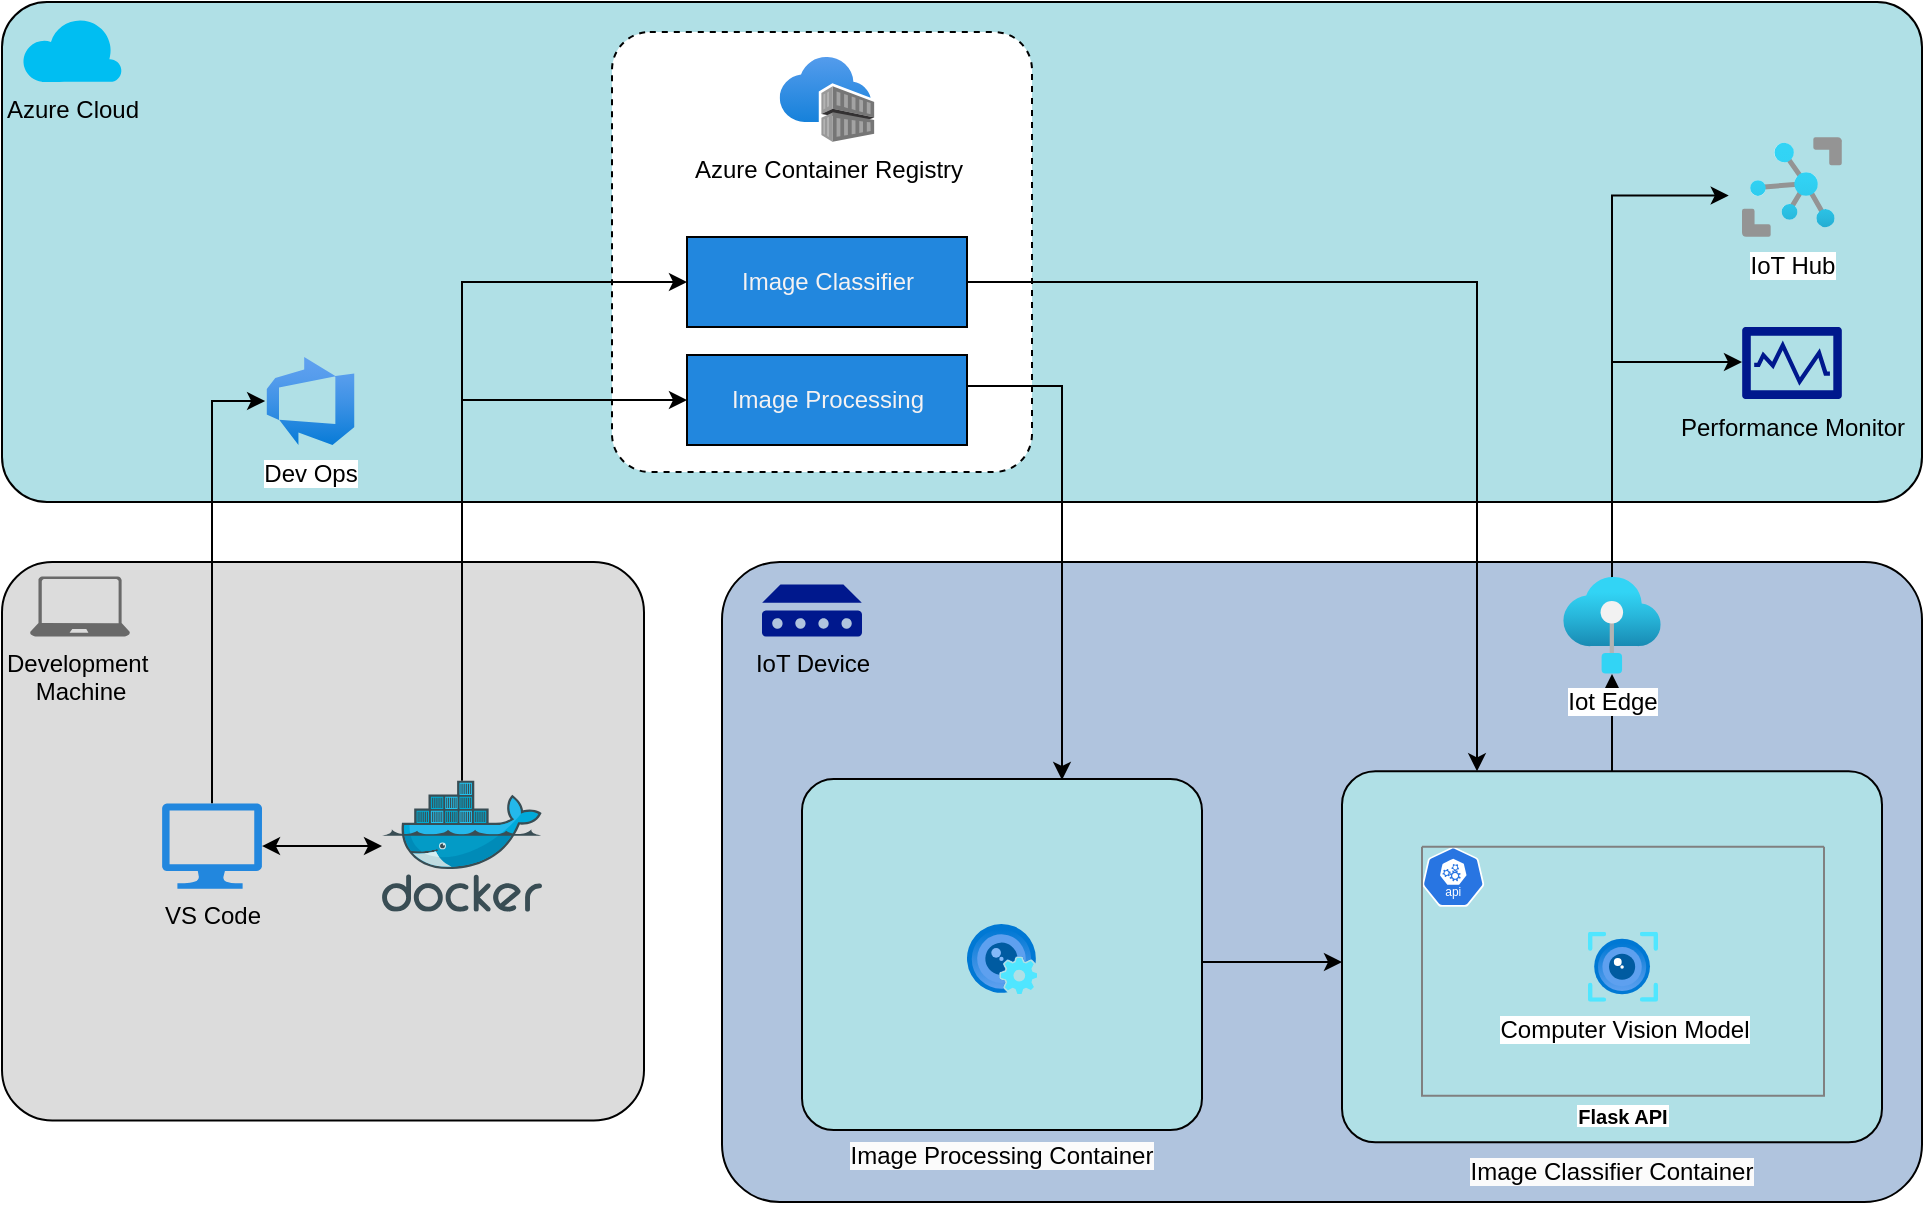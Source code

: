 <mxfile version="24.6.4" type="device">
  <diagram id="4D41mO7Og3rDGmAPx14H" name="Project Architecture">
    <mxGraphModel dx="1674" dy="818" grid="1" gridSize="10" guides="1" tooltips="1" connect="1" arrows="1" fold="1" page="1" pageScale="1" pageWidth="1400" pageHeight="850" math="0" shadow="0">
      <root>
        <mxCell id="0" />
        <mxCell id="1" parent="0" />
        <mxCell id="ogGzUiKGumfDPnS_iqra-11" value="" style="rounded=1;whiteSpace=wrap;html=1;fill=0;swimlaneFillColor=none;fillColor=default;arcSize=9;borderColor=#2287de;fillColor=#B0E0E6;" parent="1" vertex="1">
          <mxGeometry x="80" y="80" width="960" height="250" as="geometry" />
        </mxCell>
        <mxCell id="g4LSxtM0a3G9IW8HvNLF-4" value="" style="rounded=1;whiteSpace=wrap;html=1;fill=0;swimlaneFillColor=none;fillColor=default;arcSize=9;dashed=1;" parent="1" vertex="1">
          <mxGeometry x="385" y="95" width="210" height="220" as="geometry" />
        </mxCell>
        <mxCell id="q4Pl8Ozt_hURYhcbEAyD-13" value="" style="rounded=1;whiteSpace=wrap;html=1;fill=0;swimlaneFillColor=none;fillColor=default;arcSize=9;fillColor=#B0C4DE;" parent="1" vertex="1">
          <mxGeometry x="440" y="360" width="600" height="320" as="geometry" />
        </mxCell>
        <mxCell id="of6DC5vqlQWkvyzhJ2IP-2" style="edgeStyle=orthogonalEdgeStyle;rounded=0;orthogonalLoop=1;jettySize=auto;html=1;" parent="1" source="RQuHnAn1_MyagSl3-D1D-1" target="ogGzUiKGumfDPnS_iqra-7" edge="1">
          <mxGeometry relative="1" as="geometry">
            <Array as="points">
              <mxPoint x="885" y="260" />
            </Array>
          </mxGeometry>
        </mxCell>
        <mxCell id="RQuHnAn1_MyagSl3-D1D-5" style="edgeStyle=orthogonalEdgeStyle;rounded=0;orthogonalLoop=1;jettySize=auto;html=1;" parent="1" source="9TsNtfm0apx5vyXjeIqy-14" target="RQuHnAn1_MyagSl3-D1D-1" edge="1">
          <mxGeometry relative="1" as="geometry" />
        </mxCell>
        <mxCell id="9TsNtfm0apx5vyXjeIqy-14" value="&lt;div&gt;&lt;br&gt;&lt;/div&gt;&lt;div&gt;&lt;br&gt;&lt;/div&gt;&lt;div&gt;&lt;br&gt;&lt;/div&gt;&lt;div&gt;&lt;br&gt;&lt;/div&gt;&lt;div&gt;&lt;br&gt;&lt;/div&gt;&lt;div&gt;&lt;br&gt;&lt;/div&gt;&lt;div&gt;&lt;br&gt;&lt;/div&gt;&lt;div&gt;&lt;br&gt;&lt;/div&gt;&lt;div&gt;&lt;br&gt;&lt;/div&gt;&lt;div&gt;&lt;br&gt;&lt;/div&gt;&lt;div&gt;&lt;br&gt;&lt;/div&gt;&lt;div&gt;&lt;br&gt;&lt;/div&gt;&lt;div&gt;&lt;br&gt;&lt;/div&gt;&lt;div&gt;&lt;br&gt;&lt;/div&gt;&lt;div&gt;&lt;br&gt;&lt;/div&gt;&lt;br&gt;&lt;span style=&quot;color: rgb(0, 0, 0); font-family: Helvetica; font-size: 12px; font-style: normal; font-variant-ligatures: normal; font-variant-caps: normal; font-weight: 400; letter-spacing: normal; orphans: 2; text-align: center; text-indent: 0px; text-transform: none; widows: 2; word-spacing: 0px; -webkit-text-stroke-width: 0px; white-space: normal; background-color: rgb(251, 251, 251); text-decoration-thickness: initial; text-decoration-style: initial; text-decoration-color: initial; display: inline !important; float: none;&quot;&gt;Image Classifier Container&lt;/span&gt;&lt;div&gt;&lt;br/&gt;&lt;/div&gt;" style="rounded=1;whiteSpace=wrap;html=1;fill=0;swimlaneFillColor=none;fillColor=default;arcSize=9;fillColor=#B0E0E6;" parent="1" vertex="1">
          <mxGeometry x="750" y="464.63" width="270" height="185.5" as="geometry" />
        </mxCell>
        <mxCell id="q4Pl8Ozt_hURYhcbEAyD-12" value="" style="rounded=1;whiteSpace=wrap;html=1;fill=0;swimlaneFillColor=none;fillColor=default;arcSize=9;fillColor=#DCDCDC;" parent="1" vertex="1">
          <mxGeometry x="80" y="360" width="321" height="279.25" as="geometry" />
        </mxCell>
        <mxCell id="ogGzUiKGumfDPnS_iqra-3" value="Azure Container Registry" style="image;aspect=fixed;html=1;points=[];align=center;fontSize=12;image=img/lib/azure2/containers/Container_Registries.svg;" parent="1" vertex="1">
          <mxGeometry x="468.82" y="107.5" width="47.37" height="42.5" as="geometry" />
        </mxCell>
        <mxCell id="ogGzUiKGumfDPnS_iqra-5" value="Dev Ops" style="image;aspect=fixed;html=1;points=[];align=center;fontSize=12;image=img/lib/azure2/devops/Azure_DevOps.svg;" parent="1" vertex="1">
          <mxGeometry x="212.26" y="257.5" width="44" height="44" as="geometry" />
        </mxCell>
        <mxCell id="ogGzUiKGumfDPnS_iqra-6" value="IoT Hub" style="image;aspect=fixed;html=1;points=[];align=center;fontSize=12;image=img/lib/azure2/iot/IoT_Hub.svg;" parent="1" vertex="1">
          <mxGeometry x="950" y="147.5" width="50" height="50" as="geometry" />
        </mxCell>
        <mxCell id="ogGzUiKGumfDPnS_iqra-7" value="Performance Monitor" style="sketch=0;aspect=fixed;pointerEvents=1;shadow=0;dashed=0;html=1;strokeColor=none;labelPosition=center;verticalLabelPosition=bottom;verticalAlign=top;align=center;fillColor=#00188D;shape=mxgraph.mscae.enterprise.performance_monitor" parent="1" vertex="1">
          <mxGeometry x="950" y="242.5" width="50" height="36" as="geometry" />
        </mxCell>
        <mxCell id="g4LSxtM0a3G9IW8HvNLF-2" style="edgeStyle=orthogonalEdgeStyle;rounded=0;orthogonalLoop=1;jettySize=auto;html=1;entryX=0;entryY=0.5;entryDx=0;entryDy=0;" parent="1" source="ogGzUiKGumfDPnS_iqra-8" target="9TsNtfm0apx5vyXjeIqy-31" edge="1">
          <mxGeometry relative="1" as="geometry">
            <Array as="points">
              <mxPoint x="310" y="220" />
            </Array>
          </mxGeometry>
        </mxCell>
        <mxCell id="g4LSxtM0a3G9IW8HvNLF-3" style="edgeStyle=orthogonalEdgeStyle;rounded=0;orthogonalLoop=1;jettySize=auto;html=1;entryX=0;entryY=0.5;entryDx=0;entryDy=0;" parent="1" source="ogGzUiKGumfDPnS_iqra-8" target="g4LSxtM0a3G9IW8HvNLF-1" edge="1">
          <mxGeometry relative="1" as="geometry">
            <Array as="points">
              <mxPoint x="310" y="279" />
            </Array>
          </mxGeometry>
        </mxCell>
        <mxCell id="ogGzUiKGumfDPnS_iqra-8" value="" style="image;sketch=0;aspect=fixed;html=1;points=[];align=center;fontSize=12;image=img/lib/mscae/Docker.svg;" parent="1" vertex="1">
          <mxGeometry x="270" y="469.25" width="80" height="65.6" as="geometry" />
        </mxCell>
        <mxCell id="ogGzUiKGumfDPnS_iqra-9" value="&lt;div&gt;&lt;span style=&quot;background-color: initial;&quot;&gt;VS Code&lt;/span&gt;&lt;br&gt;&lt;/div&gt;" style="verticalLabelPosition=bottom;html=1;verticalAlign=top;align=center;strokeColor=none;fillColor=#2287de;shape=mxgraph.azure.computer;pointerEvents=1;" parent="1" vertex="1">
          <mxGeometry x="160" y="480.67" width="50" height="42.75" as="geometry" />
        </mxCell>
        <mxCell id="ogGzUiKGumfDPnS_iqra-10" value="Azure Cloud" style="verticalLabelPosition=bottom;html=1;verticalAlign=top;align=center;strokeColor=none;fillColor=#00BEF2;shape=mxgraph.azure.cloud;" parent="1" vertex="1">
          <mxGeometry x="90" y="87.5" width="50" height="32.5" as="geometry" />
        </mxCell>
        <mxCell id="q4Pl8Ozt_hURYhcbEAyD-14" style="edgeStyle=orthogonalEdgeStyle;rounded=0;orthogonalLoop=1;jettySize=auto;html=1;exitX=0.5;exitY=0;exitDx=0;exitDy=0;exitPerimeter=0;entryX=-0.016;entryY=0.5;entryDx=0;entryDy=0;entryPerimeter=0;color=#2287de;" parent="1" source="ogGzUiKGumfDPnS_iqra-9" target="ogGzUiKGumfDPnS_iqra-5" edge="1">
          <mxGeometry relative="1" as="geometry" />
        </mxCell>
        <mxCell id="9TsNtfm0apx5vyXjeIqy-2" value="" style="endArrow=classic;startArrow=classic;html=1;rounded=0;" parent="1" source="ogGzUiKGumfDPnS_iqra-8" target="ogGzUiKGumfDPnS_iqra-9" edge="1">
          <mxGeometry width="50" height="50" relative="1" as="geometry">
            <mxPoint x="750" y="479" as="sourcePoint" />
            <mxPoint x="800" y="429" as="targetPoint" />
          </mxGeometry>
        </mxCell>
        <mxCell id="9TsNtfm0apx5vyXjeIqy-3" value="" style="aspect=fixed;sketch=0;html=1;dashed=0;whitespace=wrap;verticalLabelPosition=bottom;verticalAlign=top;fillColor=#2875E2;strokeColor=#ffffff;points=[[0.005,0.63,0],[0.1,0.2,0],[0.9,0.2,0],[0.5,0,0],[0.995,0.63,0],[0.72,0.99,0],[0.5,1,0],[0.28,0.99,0]];shape=mxgraph.kubernetes.icon2;kubernetesLabel=1;prIcon=api" parent="1" vertex="1">
          <mxGeometry x="790" y="502.38" width="31.25" height="30" as="geometry" />
        </mxCell>
        <mxCell id="9TsNtfm0apx5vyXjeIqy-4" value="Flask API" style="swimlane;startSize=0;collapsible=0;verticalAlign=top;labelPosition=center;verticalLabelPosition=bottom;align=center;spacing=0;fontStyle=1;strokeColor=#808080;rounded=0;swimlaneFillColor=none;fillColor=#000000;fillOpacity=80;labelBackgroundColor=default;fontSize=10;" parent="1" vertex="1">
          <mxGeometry x="790" y="502.38" width="201" height="124.5" as="geometry" />
        </mxCell>
        <mxCell id="ogGzUiKGumfDPnS_iqra-1" value="Computer Vision Model" style="image;aspect=fixed;html=1;points=[];align=center;fontSize=12;image=img/lib/azure2/ai_machine_learning/Computer_Vision.svg;" parent="9TsNtfm0apx5vyXjeIqy-4" vertex="1">
          <mxGeometry x="83" y="42.5" width="35" height="35" as="geometry" />
        </mxCell>
        <mxCell id="9TsNtfm0apx5vyXjeIqy-15" value="" style="shape=image;html=1;verticalAlign=top;verticalLabelPosition=bottom;labelBackgroundColor=#ffffff;imageAspect=0;aspect=fixed;image=https://cdn1.iconfinder.com/data/icons/social-media-2106/24/social_media_social_media_logo_docker-128.png" parent="1" vertex="1">
          <mxGeometry x="760" y="462.38" width="40" height="40" as="geometry" />
        </mxCell>
        <mxCell id="-rPx-yihnH_nRRM2Ctdp-1" style="edgeStyle=orthogonalEdgeStyle;rounded=0;orthogonalLoop=1;jettySize=auto;html=1;" parent="1" source="9TsNtfm0apx5vyXjeIqy-17" edge="1">
          <mxGeometry relative="1" as="geometry">
            <Array as="points">
              <mxPoint x="750" y="560" />
            </Array>
            <mxPoint x="750" y="560" as="targetPoint" />
          </mxGeometry>
        </mxCell>
        <mxCell id="9TsNtfm0apx5vyXjeIqy-17" value="&lt;div&gt;&lt;br&gt;&lt;/div&gt;&lt;div&gt;&lt;br&gt;&lt;/div&gt;&lt;div&gt;&lt;br&gt;&lt;/div&gt;&lt;div&gt;&lt;br&gt;&lt;/div&gt;&lt;div&gt;&lt;br&gt;&lt;/div&gt;&lt;div&gt;&lt;br&gt;&lt;/div&gt;&lt;div&gt;&lt;br&gt;&lt;/div&gt;&lt;div&gt;&lt;br&gt;&lt;/div&gt;&lt;div&gt;&lt;br&gt;&lt;/div&gt;&lt;div&gt;&lt;br&gt;&lt;/div&gt;&lt;div&gt;&lt;br&gt;&lt;/div&gt;&lt;div&gt;&lt;br&gt;&lt;/div&gt;&lt;div&gt;&lt;br&gt;&lt;/div&gt;&lt;div&gt;&lt;br&gt;&lt;/div&gt;&lt;div&gt;&lt;br&gt;&lt;/div&gt;&lt;span style=&quot;color: rgb(0, 0, 0); font-family: Helvetica; font-size: 12px; font-style: normal; font-variant-ligatures: normal; font-variant-caps: normal; font-weight: 400; letter-spacing: normal; orphans: 2; text-align: center; text-indent: 0px; text-transform: none; widows: 2; word-spacing: 0px; -webkit-text-stroke-width: 0px; white-space: normal; background-color: rgb(251, 251, 251); text-decoration-thickness: initial; text-decoration-style: initial; text-decoration-color: initial; display: inline !important; float: none;&quot;&gt;Image Processing Container&lt;/span&gt;&lt;div&gt;&lt;br&gt;&lt;/div&gt;" style="rounded=1;whiteSpace=wrap;html=1;fill=0;swimlaneFillColor=none;fillColor=default;arcSize=9;fillColor=#B0E0E6;" parent="1" vertex="1">
          <mxGeometry x="480" y="468.5" width="200" height="175.5" as="geometry" />
        </mxCell>
        <mxCell id="9TsNtfm0apx5vyXjeIqy-21" value="" style="shape=image;html=1;verticalAlign=top;verticalLabelPosition=bottom;labelBackgroundColor=#ffffff;imageAspect=0;aspect=fixed;image=https://cdn1.iconfinder.com/data/icons/social-media-2106/24/social_media_social_media_logo_docker-128.png" parent="1" vertex="1">
          <mxGeometry x="490" y="468.5" width="40" height="40" as="geometry" />
        </mxCell>
        <mxCell id="9TsNtfm0apx5vyXjeIqy-22" value="IoT Device" style="sketch=0;aspect=fixed;pointerEvents=1;shadow=0;dashed=0;html=1;strokeColor=none;labelPosition=center;verticalLabelPosition=bottom;verticalAlign=top;align=center;fillColor=#00188D;shape=mxgraph.mscae.enterprise.device" parent="1" vertex="1">
          <mxGeometry x="460" y="371.25" width="50" height="26" as="geometry" />
        </mxCell>
        <mxCell id="9TsNtfm0apx5vyXjeIqy-20" value="" style="aspect=fixed;html=1;align=center;fontSize=12;image=img/lib/azure2/ai_machine_learning/Custom_Vision.svg;shape=image;labelBackgroundColor=default;verticalAlign=top;verticalLabelPosition=bottom;points=[];" parent="1" vertex="1">
          <mxGeometry x="562.5" y="541" width="35" height="35" as="geometry" />
        </mxCell>
        <mxCell id="wVXkYSrOp0KRmWyaHiDq-2" style="edgeStyle=orthogonalEdgeStyle;rounded=0;orthogonalLoop=1;jettySize=auto;html=1;exitX=1;exitY=0.5;exitDx=0;exitDy=0;entryX=0.25;entryY=0;entryDx=0;entryDy=0;" parent="1" source="9TsNtfm0apx5vyXjeIqy-31" target="9TsNtfm0apx5vyXjeIqy-14" edge="1">
          <mxGeometry relative="1" as="geometry" />
        </mxCell>
        <mxCell id="9TsNtfm0apx5vyXjeIqy-31" value="Image Classifier" style="rounded=0;whiteSpace=wrap;html=1;fillColor=#2287de;fontColor=#f5f2f2;" parent="1" vertex="1">
          <mxGeometry x="422.5" y="197.5" width="140" height="45" as="geometry" />
        </mxCell>
        <mxCell id="g4LSxtM0a3G9IW8HvNLF-5" style="edgeStyle=orthogonalEdgeStyle;rounded=0;orthogonalLoop=1;jettySize=auto;html=1;exitX=1;exitY=0.5;exitDx=0;exitDy=0;" parent="1" source="g4LSxtM0a3G9IW8HvNLF-1" edge="1">
          <mxGeometry relative="1" as="geometry">
            <mxPoint x="610" y="469" as="targetPoint" />
            <Array as="points">
              <mxPoint x="563" y="272" />
              <mxPoint x="610" y="272" />
              <mxPoint x="610" y="469" />
            </Array>
          </mxGeometry>
        </mxCell>
        <mxCell id="g4LSxtM0a3G9IW8HvNLF-1" value="Image Processing" style="rounded=0;whiteSpace=wrap;html=1;background=#f5f2f2;fillColor=#2287de;fontColor=#f5f2f2;" parent="1" vertex="1">
          <mxGeometry x="422.5" y="256.5" width="140" height="45" as="geometry" />
        </mxCell>
        <mxCell id="of6DC5vqlQWkvyzhJ2IP-1" value="Development&amp;nbsp;&lt;div&gt;Machine&lt;/div&gt;" style="verticalLabelPosition=bottom;html=1;verticalAlign=top;align=center;strokeColor=none;fillColor=#696969;shape=mxgraph.azure.laptop;pointerEvents=1;" parent="1" vertex="1">
          <mxGeometry x="94" y="367.25" width="50" height="30" as="geometry" />
        </mxCell>
        <mxCell id="of6DC5vqlQWkvyzhJ2IP-4" style="edgeStyle=orthogonalEdgeStyle;rounded=0;orthogonalLoop=1;jettySize=auto;html=1;exitX=0.554;exitY=0;exitDx=0;exitDy=0;entryX=0.02;entryY=0.48;entryDx=0;entryDy=0;entryPerimeter=0;exitPerimeter=0;" parent="1" edge="1">
          <mxGeometry relative="1" as="geometry">
            <mxPoint x="879.998" y="372.5" as="sourcePoint" />
            <mxPoint x="943.37" y="176.75" as="targetPoint" />
            <Array as="points">
              <mxPoint x="885" y="373" />
              <mxPoint x="885" y="177" />
            </Array>
          </mxGeometry>
        </mxCell>
        <mxCell id="RQuHnAn1_MyagSl3-D1D-1" value="&lt;div&gt;Iot Edge&lt;br&gt;&lt;/div&gt;" style="image;aspect=fixed;html=1;points=[];align=center;fontSize=12;image=img/lib/azure2/iot/IoT_Edge.svg;" parent="1" vertex="1">
          <mxGeometry x="860.62" y="367.25" width="48.75" height="48.75" as="geometry" />
        </mxCell>
      </root>
    </mxGraphModel>
  </diagram>
</mxfile>
